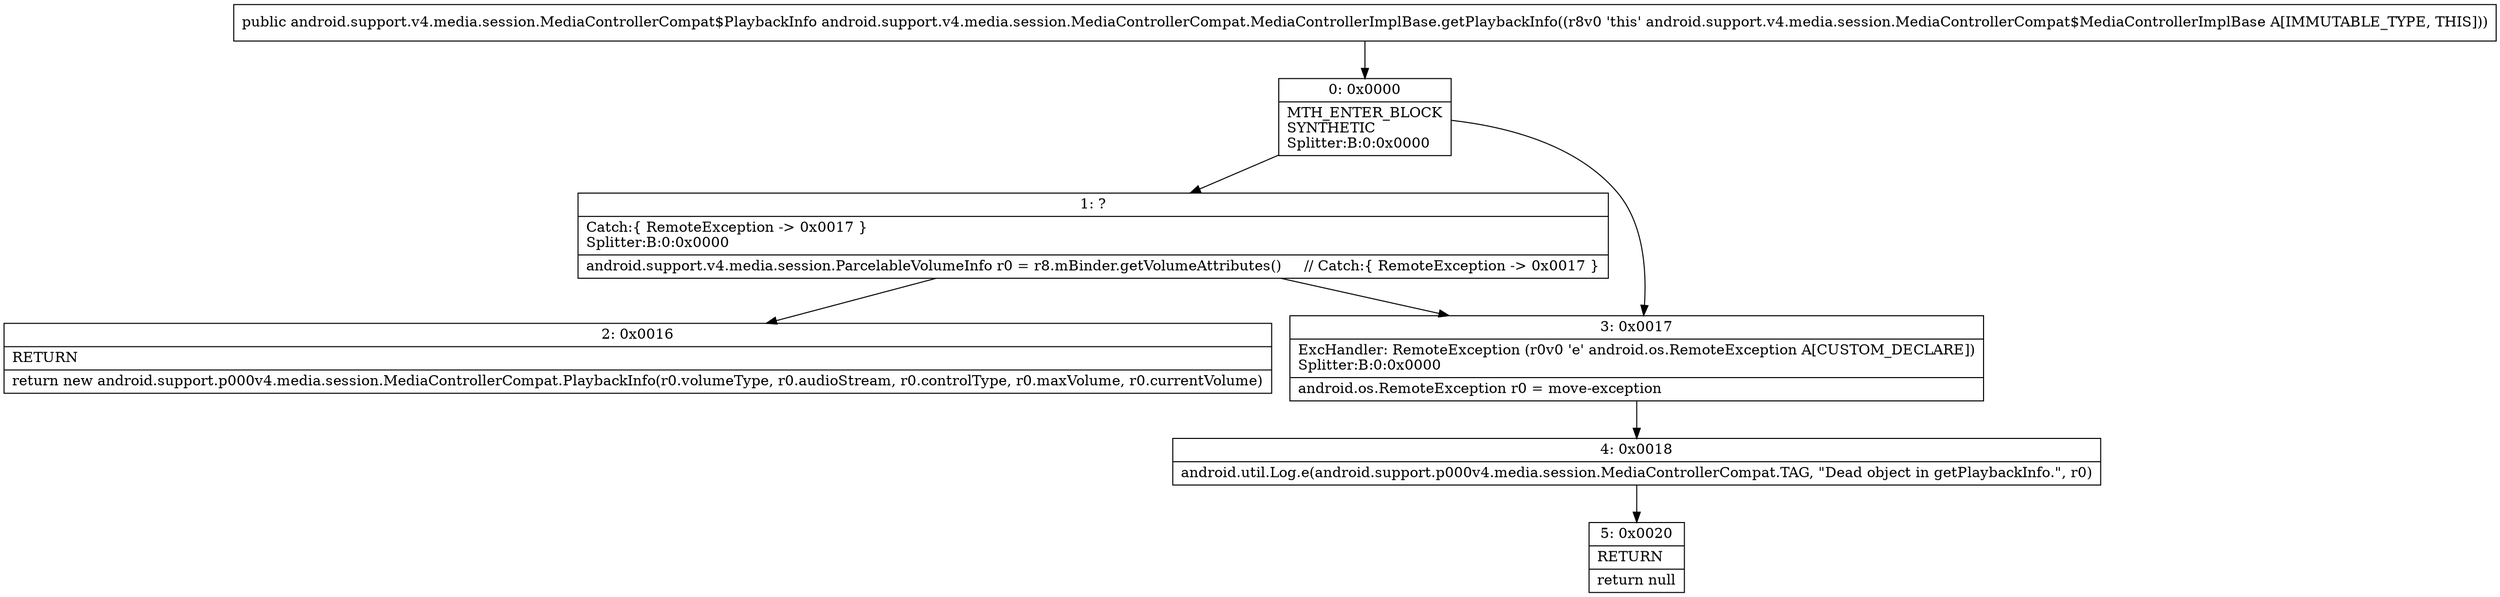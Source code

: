 digraph "CFG forandroid.support.v4.media.session.MediaControllerCompat.MediaControllerImplBase.getPlaybackInfo()Landroid\/support\/v4\/media\/session\/MediaControllerCompat$PlaybackInfo;" {
Node_0 [shape=record,label="{0\:\ 0x0000|MTH_ENTER_BLOCK\lSYNTHETIC\lSplitter:B:0:0x0000\l}"];
Node_1 [shape=record,label="{1\:\ ?|Catch:\{ RemoteException \-\> 0x0017 \}\lSplitter:B:0:0x0000\l|android.support.v4.media.session.ParcelableVolumeInfo r0 = r8.mBinder.getVolumeAttributes()     \/\/ Catch:\{ RemoteException \-\> 0x0017 \}\l}"];
Node_2 [shape=record,label="{2\:\ 0x0016|RETURN\l|return new android.support.p000v4.media.session.MediaControllerCompat.PlaybackInfo(r0.volumeType, r0.audioStream, r0.controlType, r0.maxVolume, r0.currentVolume)\l}"];
Node_3 [shape=record,label="{3\:\ 0x0017|ExcHandler: RemoteException (r0v0 'e' android.os.RemoteException A[CUSTOM_DECLARE])\lSplitter:B:0:0x0000\l|android.os.RemoteException r0 = move\-exception\l}"];
Node_4 [shape=record,label="{4\:\ 0x0018|android.util.Log.e(android.support.p000v4.media.session.MediaControllerCompat.TAG, \"Dead object in getPlaybackInfo.\", r0)\l}"];
Node_5 [shape=record,label="{5\:\ 0x0020|RETURN\l|return null\l}"];
MethodNode[shape=record,label="{public android.support.v4.media.session.MediaControllerCompat$PlaybackInfo android.support.v4.media.session.MediaControllerCompat.MediaControllerImplBase.getPlaybackInfo((r8v0 'this' android.support.v4.media.session.MediaControllerCompat$MediaControllerImplBase A[IMMUTABLE_TYPE, THIS])) }"];
MethodNode -> Node_0;
Node_0 -> Node_1;
Node_0 -> Node_3;
Node_1 -> Node_2;
Node_1 -> Node_3;
Node_3 -> Node_4;
Node_4 -> Node_5;
}

